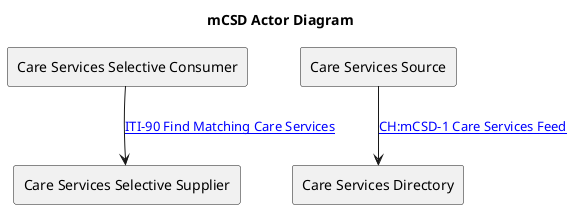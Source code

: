 @startuml
' https://github.com/IHE/ITI.mCSD/blob/main/input/images-source/ActorsAndTransactions.plantuml
title mCSD Actor Diagram
agent "Care Services Selective Supplier" as SelectiveSupplier
agent "Care Services Selective Consumer" as SelectiveConsumer
agent "Care Services Source" as Source
agent "Care Services Directory" as Directory

SelectiveConsumer -down-> SelectiveSupplier : "[[iti-90.html ITI-90 Find Matching Care Services]]"
Source -down-> Directory : "[[ch-mcsd-1.html CH:mCSD-1 Care Services Feed]]"

@enduml
